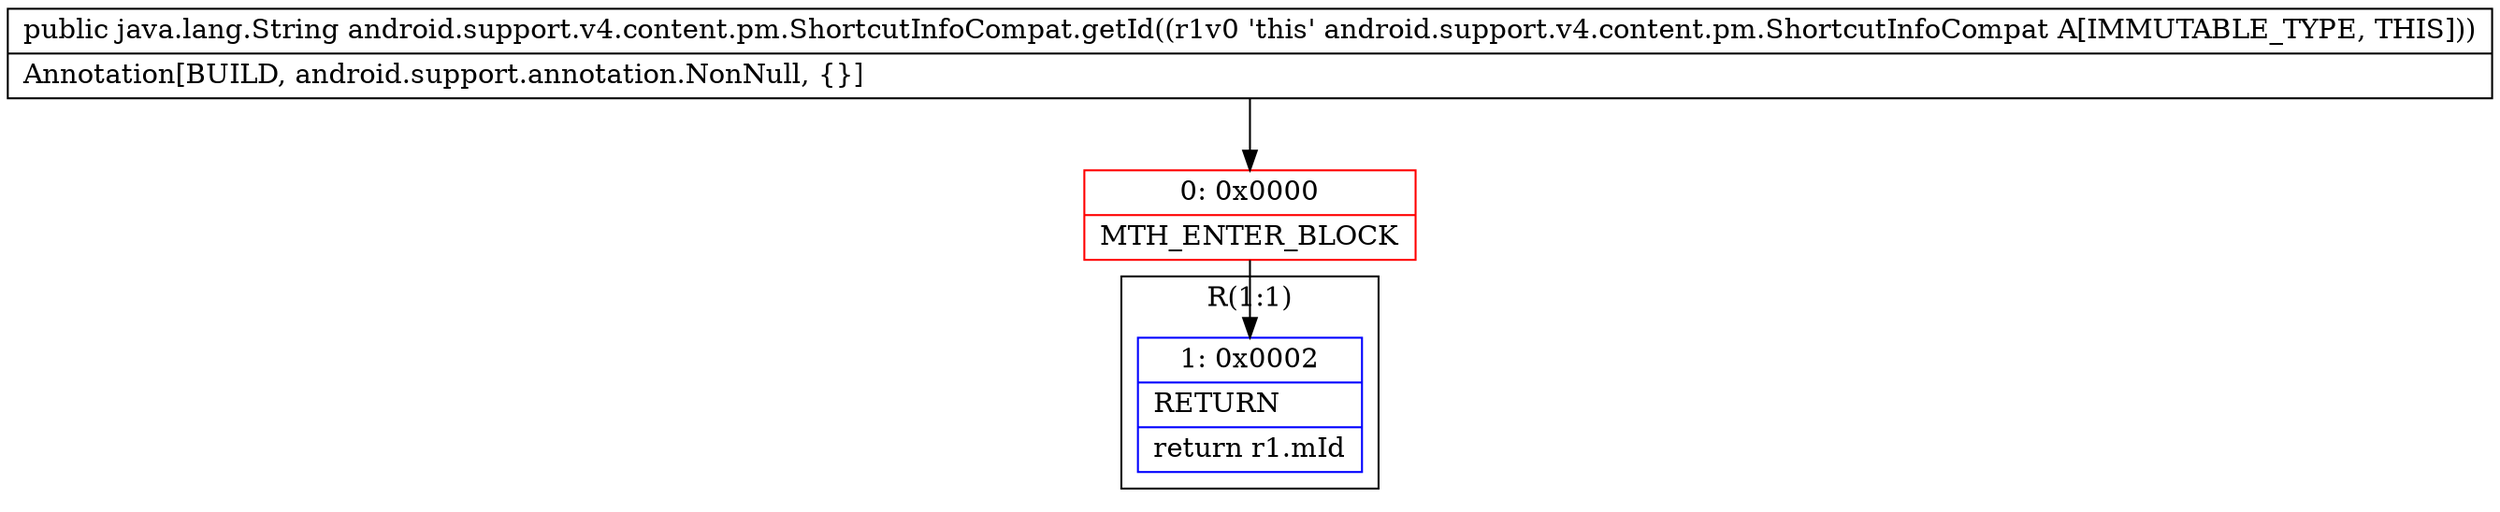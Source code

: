 digraph "CFG forandroid.support.v4.content.pm.ShortcutInfoCompat.getId()Ljava\/lang\/String;" {
subgraph cluster_Region_1463453572 {
label = "R(1:1)";
node [shape=record,color=blue];
Node_1 [shape=record,label="{1\:\ 0x0002|RETURN\l|return r1.mId\l}"];
}
Node_0 [shape=record,color=red,label="{0\:\ 0x0000|MTH_ENTER_BLOCK\l}"];
MethodNode[shape=record,label="{public java.lang.String android.support.v4.content.pm.ShortcutInfoCompat.getId((r1v0 'this' android.support.v4.content.pm.ShortcutInfoCompat A[IMMUTABLE_TYPE, THIS]))  | Annotation[BUILD, android.support.annotation.NonNull, \{\}]\l}"];
MethodNode -> Node_0;
Node_0 -> Node_1;
}


